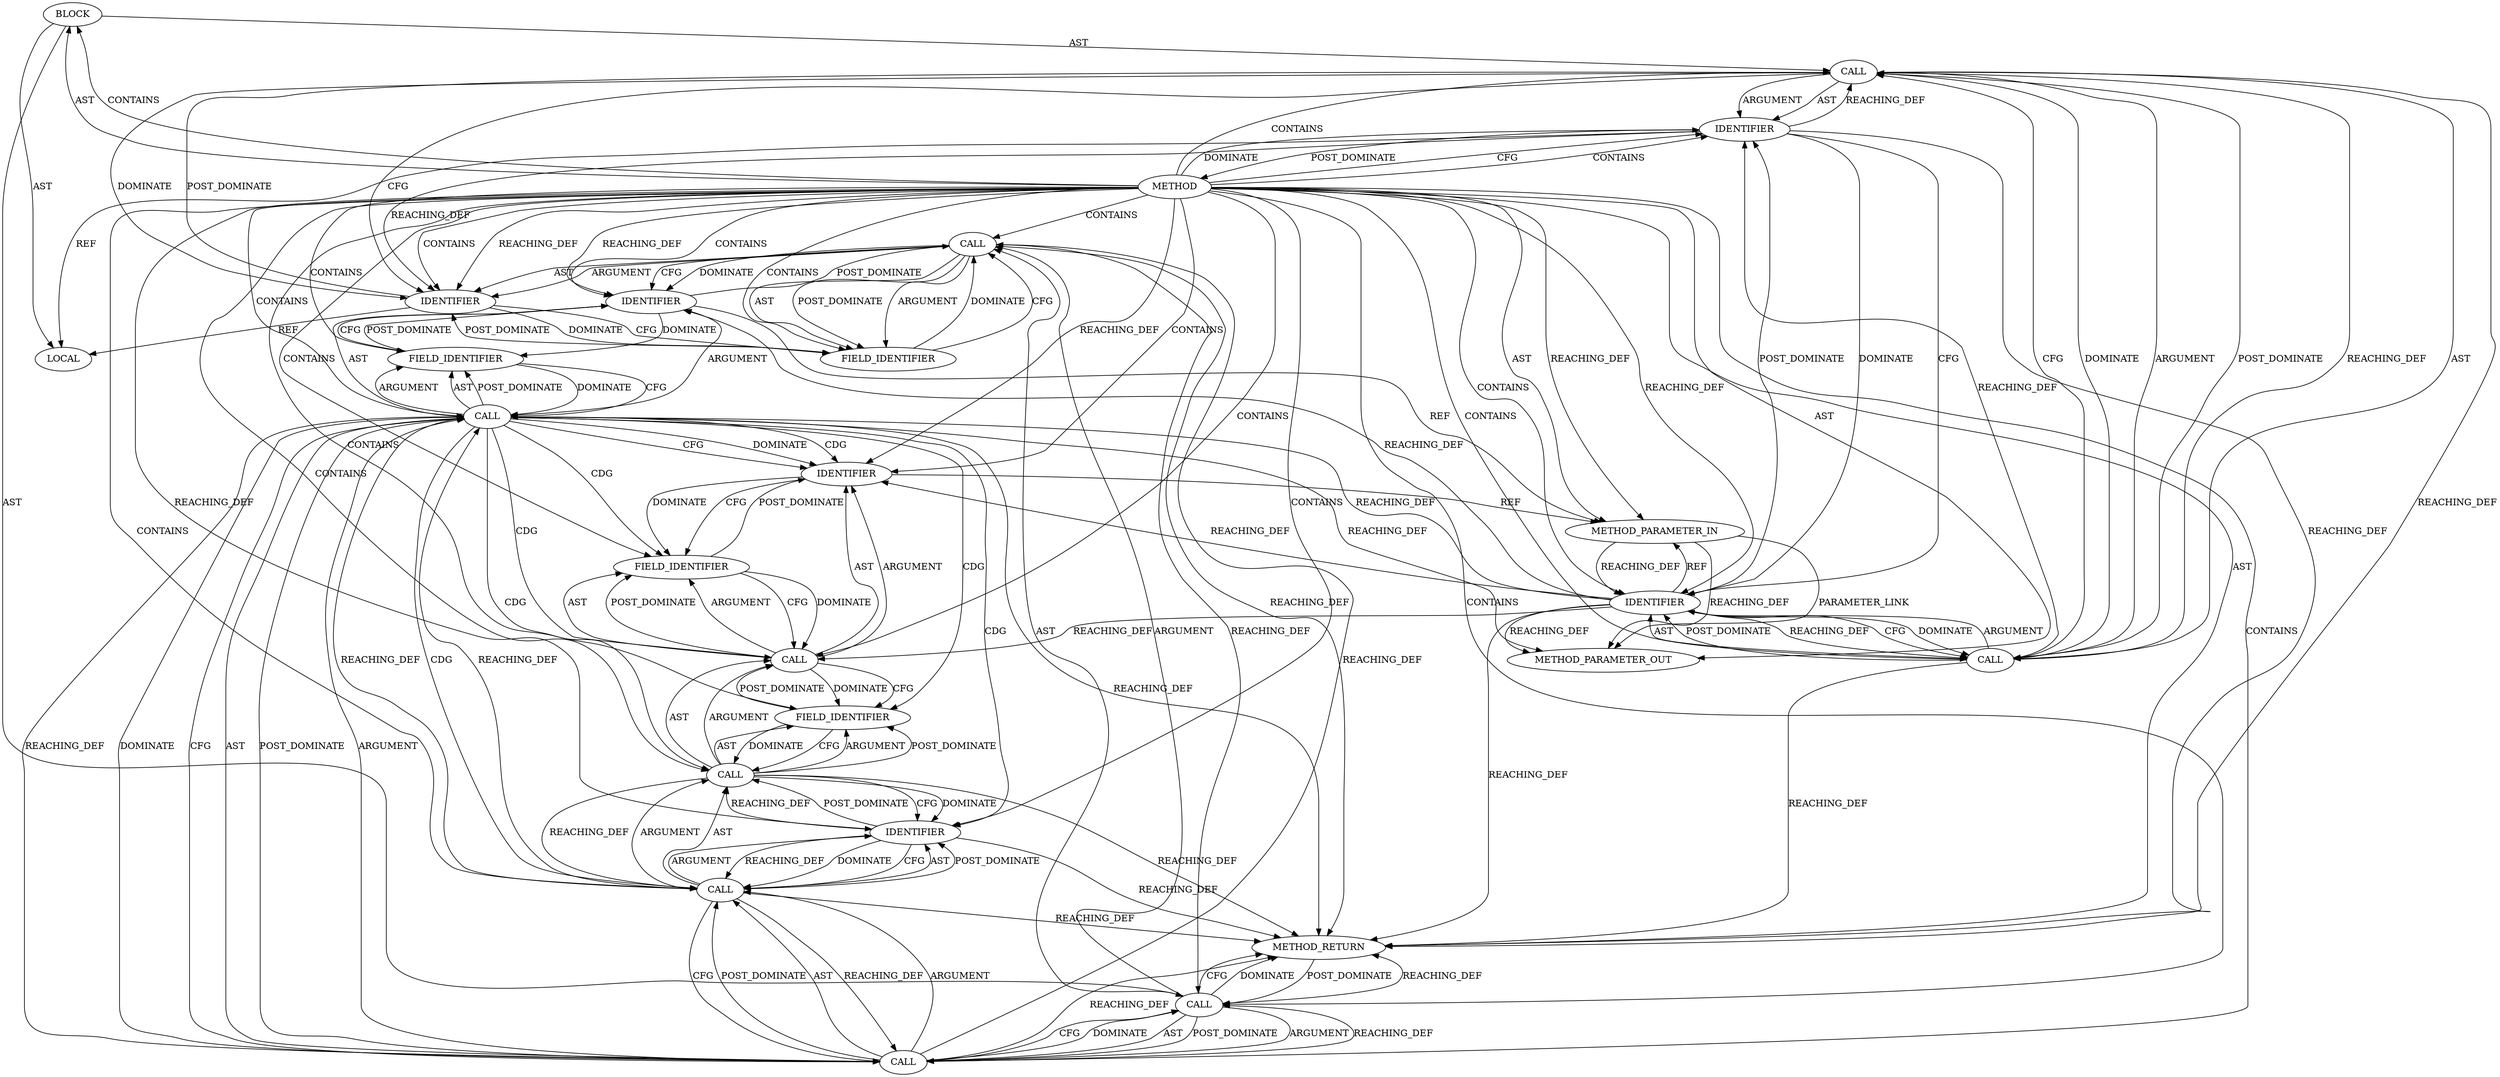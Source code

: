digraph {
  17939 [label=BLOCK ORDER=2 ARGUMENT_INDEX=-1 CODE="{
	struct tls_sw_context_rx *rx_ctx = tls_sw_ctx_rx(tls_ctx);

	rx_ctx->zc_capable = tls_ctx->rx_no_pad ||
		tls_ctx->prot_info.version != TLS_1_3_VERSION;
}" COLUMN_NUMBER=1 LINE_NUMBER=2608 TYPE_FULL_NAME="void"]
  17951 [label=IDENTIFIER ORDER=1 ARGUMENT_INDEX=1 CODE="tls_ctx" COLUMN_NUMBER=23 LINE_NUMBER=2611 TYPE_FULL_NAME="tls_context*" NAME="tls_ctx"]
  17950 [label=CALL ORDER=1 ARGUMENT_INDEX=1 CODE="tls_ctx->rx_no_pad" COLUMN_NUMBER=23 METHOD_FULL_NAME="<operator>.indirectFieldAccess" LINE_NUMBER=2611 TYPE_FULL_NAME="<empty>" DISPATCH_TYPE="STATIC_DISPATCH" SIGNATURE="" NAME="<operator>.indirectFieldAccess"]
  17954 [label=CALL ORDER=1 ARGUMENT_INDEX=1 CODE="tls_ctx->prot_info.version" COLUMN_NUMBER=3 METHOD_FULL_NAME="<operator>.fieldAccess" LINE_NUMBER=2612 TYPE_FULL_NAME="<empty>" DISPATCH_TYPE="STATIC_DISPATCH" SIGNATURE="" NAME="<operator>.fieldAccess"]
  17937 [label=METHOD COLUMN_NUMBER=1 LINE_NUMBER=2607 COLUMN_NUMBER_END=1 IS_EXTERNAL=false SIGNATURE="void tls_update_rx_zc_capable (tls_context*)" NAME="tls_update_rx_zc_capable" AST_PARENT_TYPE="TYPE_DECL" AST_PARENT_FULL_NAME="tls_sw.c:<global>" ORDER=64 CODE="void tls_update_rx_zc_capable(struct tls_context *tls_ctx)
{
	struct tls_sw_context_rx *rx_ctx = tls_sw_ctx_rx(tls_ctx);

	rx_ctx->zc_capable = tls_ctx->rx_no_pad ||
		tls_ctx->prot_info.version != TLS_1_3_VERSION;
}" FULL_NAME="tls_update_rx_zc_capable" LINE_NUMBER_END=2613 FILENAME="tls_sw.c"]
  17958 [label=FIELD_IDENTIFIER ORDER=2 ARGUMENT_INDEX=2 CODE="version" COLUMN_NUMBER=3 LINE_NUMBER=2612 CANONICAL_NAME="version"]
  17949 [label=CALL ORDER=2 ARGUMENT_INDEX=2 CODE="tls_ctx->rx_no_pad ||
		tls_ctx->prot_info.version != TLS_1_3_VERSION" COLUMN_NUMBER=23 METHOD_FULL_NAME="<operator>.logicalOr" LINE_NUMBER=2611 TYPE_FULL_NAME="<empty>" DISPATCH_TYPE="STATIC_DISPATCH" SIGNATURE="" NAME="<operator>.logicalOr"]
  17952 [label=FIELD_IDENTIFIER ORDER=2 ARGUMENT_INDEX=2 CODE="rx_no_pad" COLUMN_NUMBER=23 LINE_NUMBER=2611 CANONICAL_NAME="rx_no_pad"]
  17942 [label=IDENTIFIER ORDER=1 ARGUMENT_INDEX=1 CODE="rx_ctx" COLUMN_NUMBER=28 LINE_NUMBER=2609 TYPE_FULL_NAME="tls_sw_context_rx*" NAME="rx_ctx"]
  17941 [label=CALL ORDER=2 ARGUMENT_INDEX=-1 CODE="*rx_ctx = tls_sw_ctx_rx(tls_ctx)" COLUMN_NUMBER=27 METHOD_FULL_NAME="<operator>.assignment" LINE_NUMBER=2609 TYPE_FULL_NAME="<empty>" DISPATCH_TYPE="STATIC_DISPATCH" SIGNATURE="" NAME="<operator>.assignment"]
  17957 [label=FIELD_IDENTIFIER ORDER=2 ARGUMENT_INDEX=2 CODE="prot_info" COLUMN_NUMBER=3 LINE_NUMBER=2612 CANONICAL_NAME="prot_info"]
  17960 [label=METHOD_RETURN ORDER=3 CODE="RET" COLUMN_NUMBER=1 LINE_NUMBER=2607 TYPE_FULL_NAME="void" EVALUATION_STRATEGY="BY_VALUE"]
  17947 [label=IDENTIFIER ORDER=1 ARGUMENT_INDEX=1 CODE="rx_ctx" COLUMN_NUMBER=2 LINE_NUMBER=2611 TYPE_FULL_NAME="tls_sw_context_rx*" NAME="rx_ctx"]
  17953 [label=CALL ORDER=2 ARGUMENT_INDEX=2 CODE="tls_ctx->prot_info.version != TLS_1_3_VERSION" COLUMN_NUMBER=3 METHOD_FULL_NAME="<operator>.notEquals" LINE_NUMBER=2612 TYPE_FULL_NAME="<empty>" DISPATCH_TYPE="STATIC_DISPATCH" SIGNATURE="" NAME="<operator>.notEquals"]
  17948 [label=FIELD_IDENTIFIER ORDER=2 ARGUMENT_INDEX=2 CODE="zc_capable" COLUMN_NUMBER=2 LINE_NUMBER=2611 CANONICAL_NAME="zc_capable"]
  17959 [label=IDENTIFIER ORDER=2 ARGUMENT_INDEX=2 CODE="TLS_1_3_VERSION" COLUMN_NUMBER=33 LINE_NUMBER=2612 TYPE_FULL_NAME="ANY" NAME="TLS_1_3_VERSION"]
  17940 [label=LOCAL ORDER=1 CODE="struct tls_sw_context_rx* rx_ctx" COLUMN_NUMBER=27 LINE_NUMBER=2609 TYPE_FULL_NAME="tls_sw_context_rx*" NAME="rx_ctx"]
  17938 [label=METHOD_PARAMETER_IN ORDER=1 CODE="struct tls_context *tls_ctx" IS_VARIADIC=false COLUMN_NUMBER=31 LINE_NUMBER=2607 TYPE_FULL_NAME="tls_context*" EVALUATION_STRATEGY="BY_VALUE" INDEX=1 NAME="tls_ctx"]
  21713 [label=METHOD_PARAMETER_OUT ORDER=1 CODE="struct tls_context *tls_ctx" IS_VARIADIC=false COLUMN_NUMBER=31 LINE_NUMBER=2607 TYPE_FULL_NAME="tls_context*" EVALUATION_STRATEGY="BY_VALUE" INDEX=1 NAME="tls_ctx"]
  17945 [label=CALL ORDER=3 ARGUMENT_INDEX=-1 CODE="rx_ctx->zc_capable = tls_ctx->rx_no_pad ||
		tls_ctx->prot_info.version != TLS_1_3_VERSION" COLUMN_NUMBER=2 METHOD_FULL_NAME="<operator>.assignment" LINE_NUMBER=2611 TYPE_FULL_NAME="<empty>" DISPATCH_TYPE="STATIC_DISPATCH" SIGNATURE="" NAME="<operator>.assignment"]
  17944 [label=IDENTIFIER ORDER=1 ARGUMENT_INDEX=1 CODE="tls_ctx" COLUMN_NUMBER=51 LINE_NUMBER=2609 TYPE_FULL_NAME="tls_context*" NAME="tls_ctx"]
  17943 [label=CALL ORDER=2 ARGUMENT_INDEX=2 CODE="tls_sw_ctx_rx(tls_ctx)" COLUMN_NUMBER=37 METHOD_FULL_NAME="tls_sw_ctx_rx" LINE_NUMBER=2609 TYPE_FULL_NAME="<empty>" DISPATCH_TYPE="STATIC_DISPATCH" SIGNATURE="" NAME="tls_sw_ctx_rx"]
  17955 [label=CALL ORDER=1 ARGUMENT_INDEX=1 CODE="tls_ctx->prot_info" COLUMN_NUMBER=3 METHOD_FULL_NAME="<operator>.indirectFieldAccess" LINE_NUMBER=2612 TYPE_FULL_NAME="<empty>" DISPATCH_TYPE="STATIC_DISPATCH" SIGNATURE="" NAME="<operator>.indirectFieldAccess"]
  17956 [label=IDENTIFIER ORDER=1 ARGUMENT_INDEX=1 CODE="tls_ctx" COLUMN_NUMBER=3 LINE_NUMBER=2612 TYPE_FULL_NAME="tls_context*" NAME="tls_ctx"]
  17946 [label=CALL ORDER=1 ARGUMENT_INDEX=1 CODE="rx_ctx->zc_capable" COLUMN_NUMBER=2 METHOD_FULL_NAME="<operator>.indirectFieldAccess" LINE_NUMBER=2611 TYPE_FULL_NAME="<empty>" DISPATCH_TYPE="STATIC_DISPATCH" SIGNATURE="" NAME="<operator>.indirectFieldAccess"]
  17951 -> 17938 [label=REF ]
  17954 -> 17955 [label=AST ]
  17946 -> 17951 [label=DOMINATE ]
  17958 -> 17954 [label=CFG ]
  17950 -> 17951 [label=ARGUMENT ]
  17959 -> 17953 [label=CFG ]
  17955 -> 17957 [label=AST ]
  17949 -> 17953 [label=POST_DOMINATE ]
  17948 -> 17946 [label=DOMINATE ]
  17946 -> 17948 [label=ARGUMENT ]
  17953 -> 17959 [label=AST ]
  17944 -> 17938 [label=REF ]
  17949 -> 17950 [label=AST ]
  17937 -> 17942 [label=CFG ]
  17939 -> 17940 [label=AST ]
  17937 -> 21713 [label=AST ]
  17952 -> 17951 [label=POST_DOMINATE ]
  17954 -> 17955 [label=ARGUMENT ]
  17937 -> 17946 [label=CONTAINS ]
  17942 -> 17940 [label=REF ]
  17947 -> 17940 [label=REF ]
  17950 -> 17956 [label=DOMINATE ]
  17945 -> 17960 [label=REACHING_DEF VARIABLE="rx_ctx->zc_capable = tls_ctx->rx_no_pad ||
		tls_ctx->prot_info.version != TLS_1_3_VERSION"]
  17938 -> 21713 [label=PARAMETER_LINK ]
  17957 -> 17955 [label=CFG ]
  17954 -> 17958 [label=ARGUMENT ]
  17937 -> 17938 [label=AST ]
  17937 -> 17944 [label=REACHING_DEF VARIABLE=""]
  17937 -> 17958 [label=CONTAINS ]
  17937 -> 17951 [label=CONTAINS ]
  17944 -> 17943 [label=REACHING_DEF VARIABLE="tls_ctx"]
  17941 -> 17943 [label=ARGUMENT ]
  17937 -> 17938 [label=REACHING_DEF VARIABLE=""]
  17945 -> 17946 [label=AST ]
  17946 -> 17945 [label=REACHING_DEF VARIABLE="rx_ctx->zc_capable"]
  17937 -> 17948 [label=CONTAINS ]
  17959 -> 17953 [label=REACHING_DEF VARIABLE="TLS_1_3_VERSION"]
  17959 -> 17960 [label=REACHING_DEF VARIABLE="TLS_1_3_VERSION"]
  17950 -> 17960 [label=REACHING_DEF VARIABLE="tls_ctx->rx_no_pad"]
  17945 -> 17949 [label=ARGUMENT ]
  17944 -> 17942 [label=POST_DOMINATE ]
  17952 -> 17950 [label=CFG ]
  17959 -> 17953 [label=DOMINATE ]
  17937 -> 17951 [label=REACHING_DEF VARIABLE=""]
  17949 -> 17953 [label=AST ]
  17953 -> 17949 [label=REACHING_DEF VARIABLE="tls_ctx->prot_info.version != TLS_1_3_VERSION"]
  17954 -> 17958 [label=POST_DOMINATE ]
  17950 -> 17955 [label=CDG ]
  17942 -> 17941 [label=REACHING_DEF VARIABLE="rx_ctx"]
  17950 -> 17949 [label=REACHING_DEF VARIABLE="tls_ctx->rx_no_pad"]
  17945 -> 17946 [label=ARGUMENT ]
  17943 -> 17944 [label=ARGUMENT ]
  17937 -> 17959 [label=REACHING_DEF VARIABLE=""]
  17956 -> 17938 [label=REF ]
  17949 -> 17946 [label=REACHING_DEF VARIABLE="tls_ctx->rx_no_pad ||
		tls_ctx->prot_info.version != TLS_1_3_VERSION"]
  17954 -> 17958 [label=AST ]
  17960 -> 17945 [label=POST_DOMINATE ]
  17937 -> 17945 [label=CONTAINS ]
  17943 -> 17944 [label=AST ]
  17950 -> 17952 [label=ARGUMENT ]
  17941 -> 17942 [label=AST ]
  17953 -> 17959 [label=POST_DOMINATE ]
  17958 -> 17954 [label=DOMINATE ]
  17948 -> 17946 [label=CFG ]
  17950 -> 17954 [label=CDG ]
  17949 -> 17945 [label=REACHING_DEF VARIABLE="tls_ctx->rx_no_pad ||
		tls_ctx->prot_info.version != TLS_1_3_VERSION"]
  17945 -> 17949 [label=AST ]
  17942 -> 17937 [label=POST_DOMINATE ]
  17941 -> 17960 [label=REACHING_DEF VARIABLE="*rx_ctx = tls_sw_ctx_rx(tls_ctx)"]
  17943 -> 17941 [label=REACHING_DEF VARIABLE="tls_sw_ctx_rx(tls_ctx)"]
  17937 -> 17947 [label=REACHING_DEF VARIABLE=""]
  17959 -> 17954 [label=REACHING_DEF VARIABLE="TLS_1_3_VERSION"]
  17941 -> 17943 [label=POST_DOMINATE ]
  17950 -> 17959 [label=CDG ]
  17937 -> 17952 [label=CONTAINS ]
  17957 -> 17955 [label=DOMINATE ]
  17953 -> 17950 [label=REACHING_DEF VARIABLE="tls_ctx->prot_info.version != TLS_1_3_VERSION"]
  17937 -> 17959 [label=CONTAINS ]
  17946 -> 17960 [label=REACHING_DEF VARIABLE="rx_ctx->zc_capable"]
  17937 -> 17955 [label=CONTAINS ]
  17950 -> 17952 [label=AST ]
  17955 -> 17957 [label=POST_DOMINATE ]
  17953 -> 17954 [label=ARGUMENT ]
  17937 -> 17960 [label=AST ]
  17946 -> 17948 [label=AST ]
  17937 -> 17939 [label=CONTAINS ]
  17955 -> 17957 [label=ARGUMENT ]
  17949 -> 17945 [label=CFG ]
  17949 -> 17950 [label=POST_DOMINATE ]
  17946 -> 17947 [label=AST ]
  17944 -> 17956 [label=REACHING_DEF VARIABLE="tls_ctx"]
  17950 -> 17956 [label=CDG ]
  17949 -> 17953 [label=ARGUMENT ]
  17941 -> 17942 [label=ARGUMENT ]
  17939 -> 17941 [label=AST ]
  17945 -> 17960 [label=CFG ]
  17953 -> 17959 [label=ARGUMENT ]
  17954 -> 17959 [label=CFG ]
  17950 -> 17953 [label=REACHING_DEF VARIABLE="tls_ctx->rx_no_pad"]
  17951 -> 17946 [label=POST_DOMINATE ]
  17944 -> 17943 [label=CFG ]
  17955 -> 17956 [label=AST ]
  17953 -> 17960 [label=REACHING_DEF VARIABLE="tls_ctx->prot_info.version != TLS_1_3_VERSION"]
  17944 -> 17950 [label=REACHING_DEF VARIABLE="tls_ctx"]
  17955 -> 17956 [label=ARGUMENT ]
  17937 -> 17953 [label=CONTAINS ]
  17951 -> 17952 [label=DOMINATE ]
  17950 -> 17958 [label=CDG ]
  17937 -> 17942 [label=CONTAINS ]
  17944 -> 17951 [label=REACHING_DEF VARIABLE="tls_ctx"]
  17955 -> 17958 [label=DOMINATE ]
  17937 -> 17956 [label=CONTAINS ]
  17950 -> 17949 [label=DOMINATE ]
  17952 -> 17950 [label=DOMINATE ]
  17953 -> 17954 [label=AST ]
  17937 -> 17950 [label=CONTAINS ]
  17937 -> 17943 [label=CONTAINS ]
  17943 -> 17942 [label=REACHING_DEF VARIABLE="tls_sw_ctx_rx(tls_ctx)"]
  17955 -> 17958 [label=CFG ]
  17946 -> 17951 [label=CFG ]
  17942 -> 17960 [label=REACHING_DEF VARIABLE="rx_ctx"]
  17956 -> 17957 [label=DOMINATE ]
  17946 -> 17947 [label=ARGUMENT ]
  17943 -> 17960 [label=REACHING_DEF VARIABLE="tls_sw_ctx_rx(tls_ctx)"]
  17939 -> 17945 [label=AST ]
  17937 -> 17944 [label=CONTAINS ]
  17947 -> 17948 [label=DOMINATE ]
  17944 -> 17960 [label=REACHING_DEF VARIABLE="tls_ctx"]
  17954 -> 17959 [label=DOMINATE ]
  17950 -> 17951 [label=AST ]
  17942 -> 17944 [label=DOMINATE ]
  17937 -> 17957 [label=CONTAINS ]
  17947 -> 17941 [label=POST_DOMINATE ]
  17943 -> 17941 [label=CFG ]
  17950 -> 21713 [label=REACHING_DEF VARIABLE="tls_ctx->rx_no_pad"]
  17958 -> 17955 [label=POST_DOMINATE ]
  17937 -> 17954 [label=CONTAINS ]
  17954 -> 17953 [label=REACHING_DEF VARIABLE="tls_ctx->prot_info.version"]
  17949 -> 17950 [label=ARGUMENT ]
  17949 -> 17945 [label=DOMINATE ]
  17944 -> 17943 [label=DOMINATE ]
  17950 -> 17952 [label=POST_DOMINATE ]
  17938 -> 21713 [label=REACHING_DEF VARIABLE="tls_ctx"]
  17937 -> 17939 [label=AST ]
  17946 -> 17948 [label=POST_DOMINATE ]
  17943 -> 17944 [label=POST_DOMINATE ]
  17943 -> 17941 [label=DOMINATE ]
  17937 -> 17942 [label=DOMINATE ]
  17942 -> 17947 [label=REACHING_DEF VARIABLE="rx_ctx"]
  17953 -> 17949 [label=CFG ]
  17937 -> 17947 [label=CONTAINS ]
  17949 -> 17960 [label=REACHING_DEF VARIABLE="tls_ctx->rx_no_pad ||
		tls_ctx->prot_info.version != TLS_1_3_VERSION"]
  17945 -> 17949 [label=POST_DOMINATE ]
  17937 -> 17956 [label=REACHING_DEF VARIABLE=""]
  17941 -> 17947 [label=CFG ]
  17951 -> 17952 [label=CFG ]
  17941 -> 17947 [label=DOMINATE ]
  17947 -> 17948 [label=CFG ]
  17942 -> 17944 [label=CFG ]
  17957 -> 17956 [label=POST_DOMINATE ]
  17941 -> 17943 [label=AST ]
  17944 -> 21713 [label=REACHING_DEF VARIABLE="tls_ctx"]
  17944 -> 17955 [label=REACHING_DEF VARIABLE="tls_ctx"]
  17950 -> 17949 [label=CFG ]
  17945 -> 17960 [label=DOMINATE ]
  17950 -> 17956 [label=CFG ]
  17950 -> 17957 [label=CDG ]
  17950 -> 17953 [label=CDG ]
  17948 -> 17947 [label=POST_DOMINATE ]
  17959 -> 17954 [label=POST_DOMINATE ]
  17938 -> 17944 [label=REACHING_DEF VARIABLE="tls_ctx"]
  17956 -> 17957 [label=CFG ]
  17937 -> 17941 [label=CONTAINS ]
  17954 -> 17960 [label=REACHING_DEF VARIABLE="tls_ctx->prot_info.version"]
  17937 -> 17949 [label=CONTAINS ]
}
